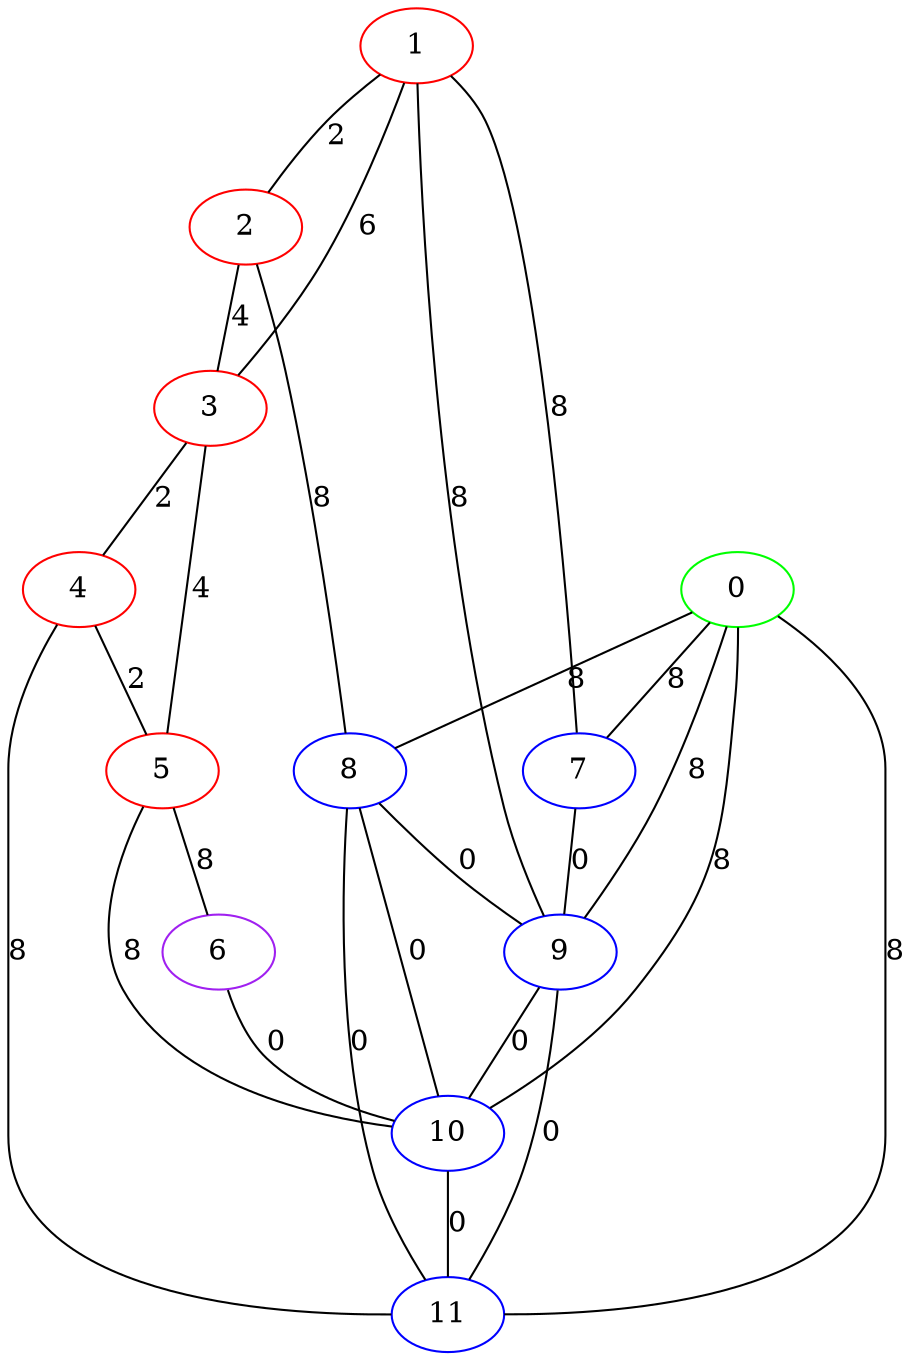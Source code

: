 graph "" {
0 [color=green, weight=2];
1 [color=red, weight=1];
2 [color=red, weight=1];
3 [color=red, weight=1];
4 [color=red, weight=1];
5 [color=red, weight=1];
6 [color=purple, weight=4];
7 [color=blue, weight=3];
8 [color=blue, weight=3];
9 [color=blue, weight=3];
10 [color=blue, weight=3];
11 [color=blue, weight=3];
0 -- 8  [key=0, label=8];
0 -- 9  [key=0, label=8];
0 -- 10  [key=0, label=8];
0 -- 11  [key=0, label=8];
0 -- 7  [key=0, label=8];
1 -- 9  [key=0, label=8];
1 -- 2  [key=0, label=2];
1 -- 3  [key=0, label=6];
1 -- 7  [key=0, label=8];
2 -- 8  [key=0, label=8];
2 -- 3  [key=0, label=4];
3 -- 4  [key=0, label=2];
3 -- 5  [key=0, label=4];
4 -- 11  [key=0, label=8];
4 -- 5  [key=0, label=2];
5 -- 10  [key=0, label=8];
5 -- 6  [key=0, label=8];
6 -- 10  [key=0, label=0];
7 -- 9  [key=0, label=0];
8 -- 9  [key=0, label=0];
8 -- 10  [key=0, label=0];
8 -- 11  [key=0, label=0];
9 -- 10  [key=0, label=0];
9 -- 11  [key=0, label=0];
10 -- 11  [key=0, label=0];
}
